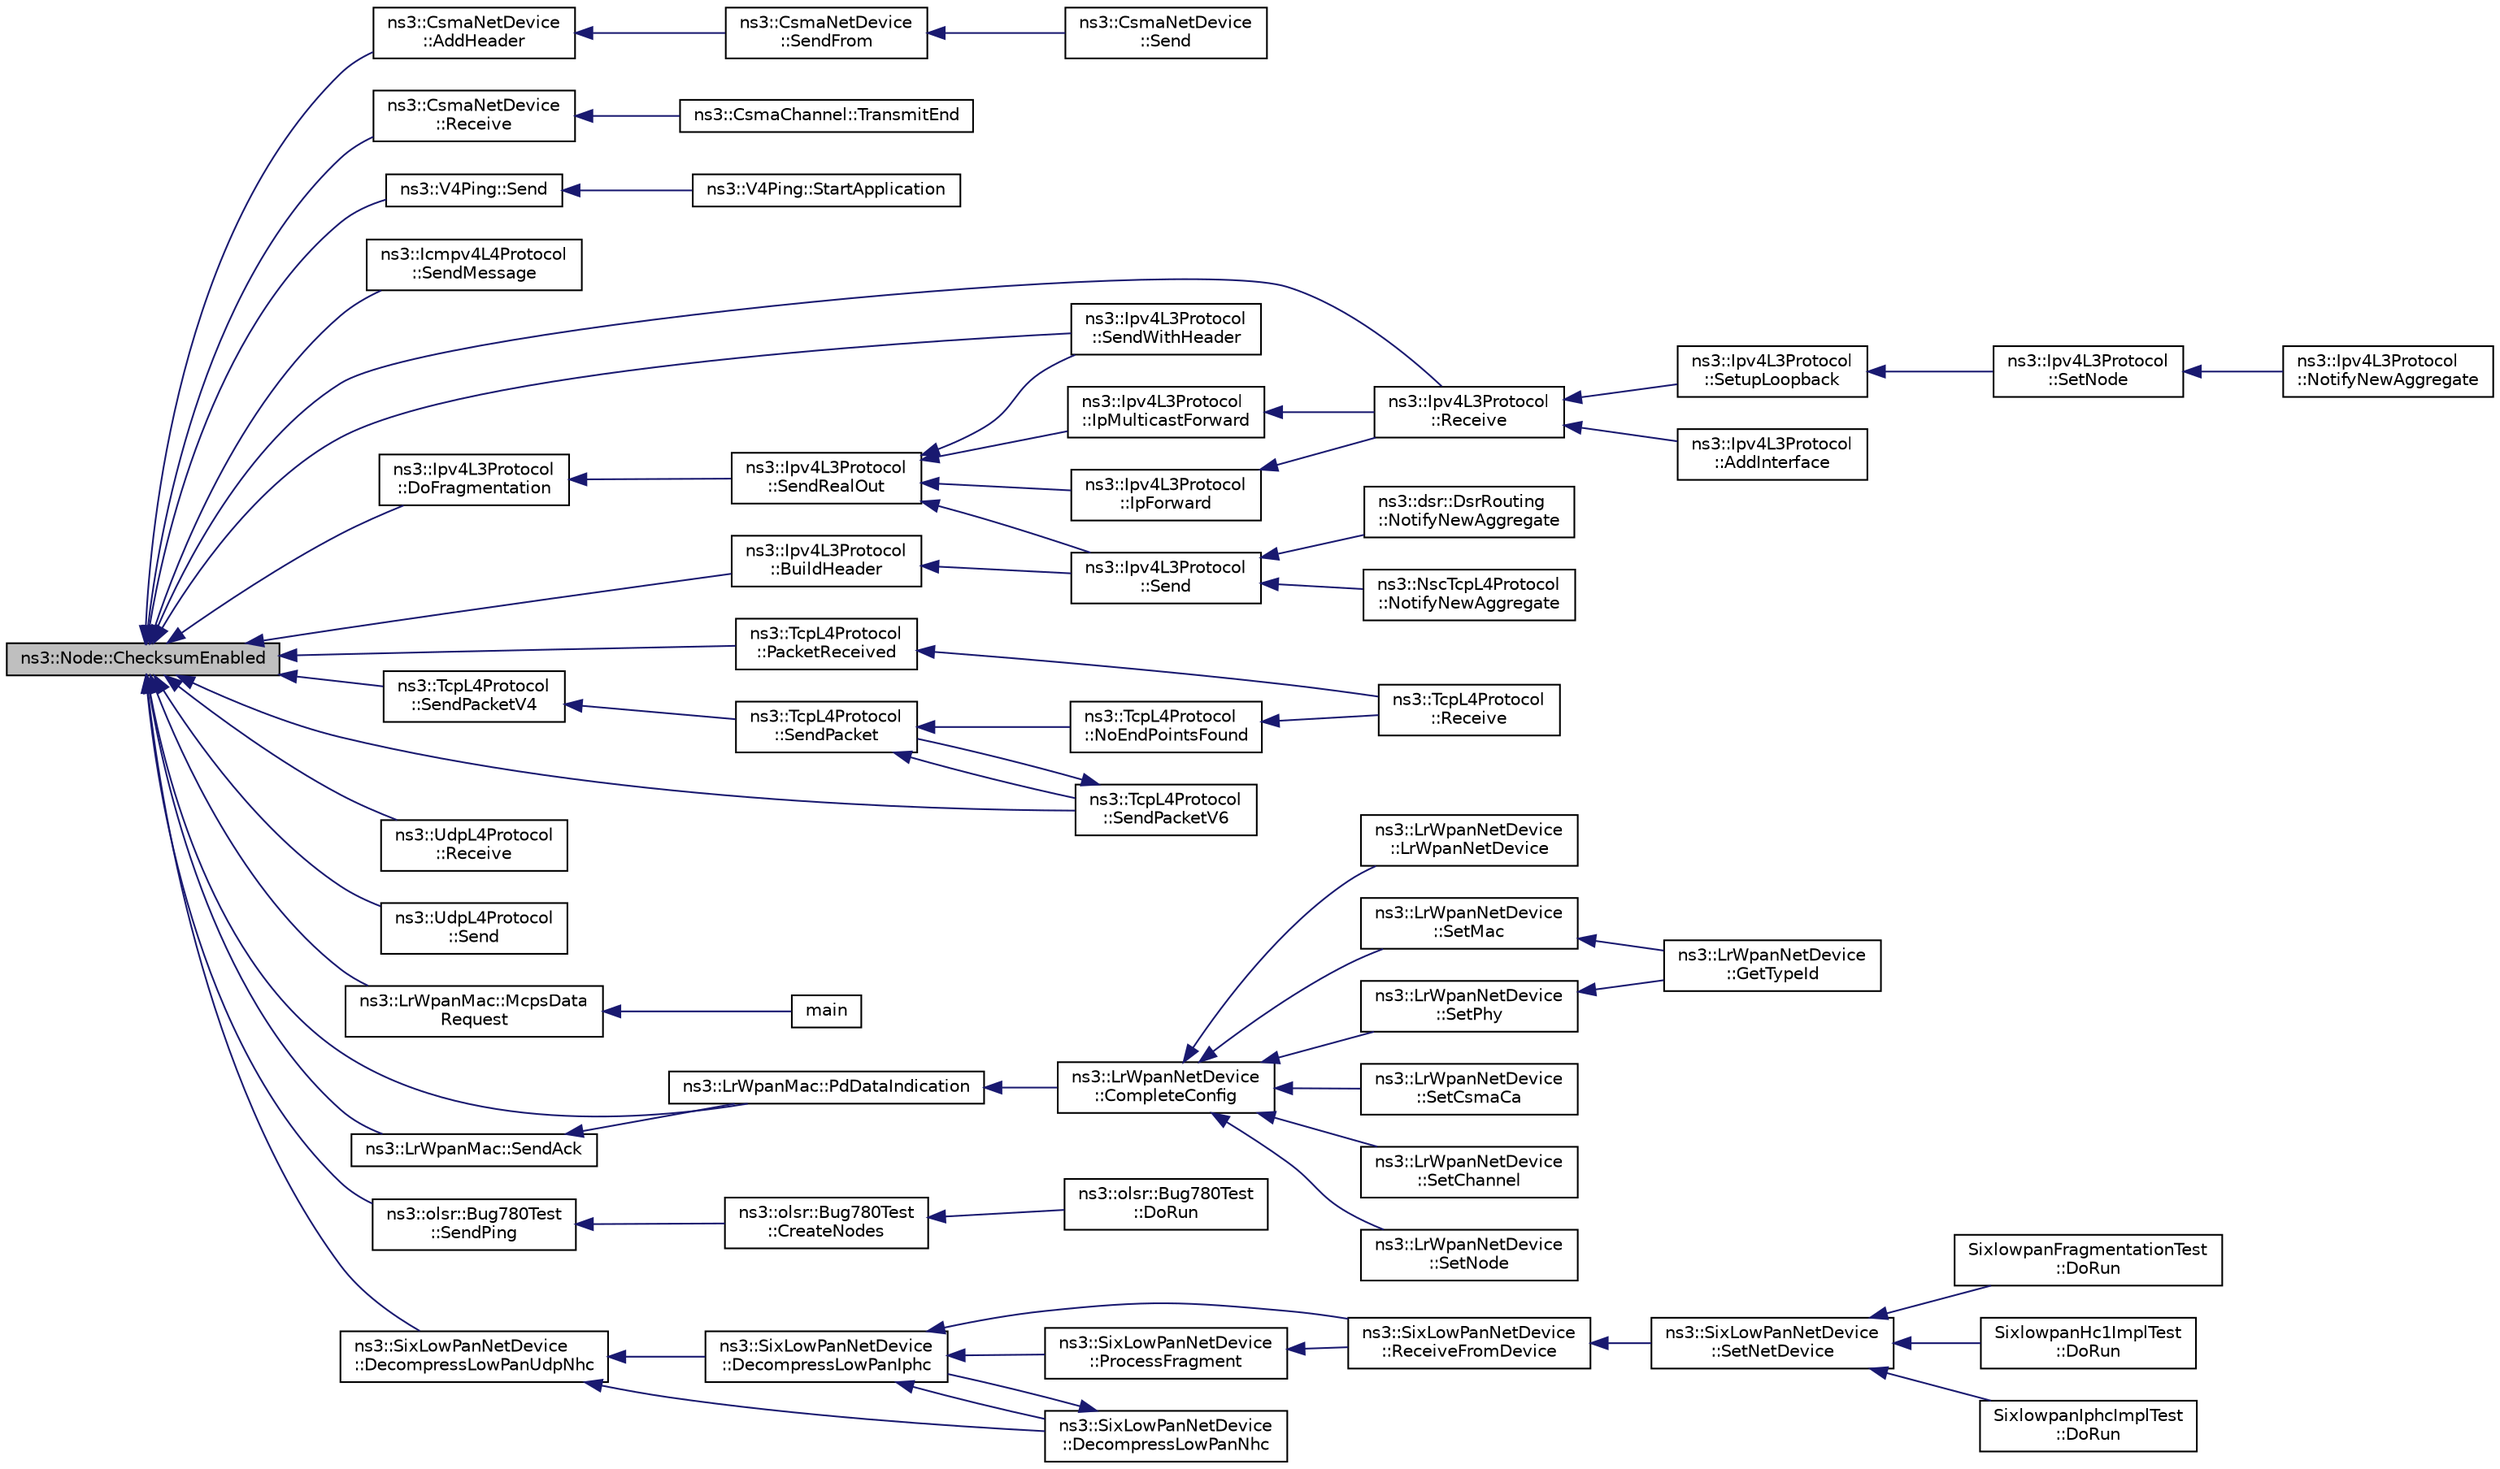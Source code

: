 digraph "ns3::Node::ChecksumEnabled"
{
  edge [fontname="Helvetica",fontsize="10",labelfontname="Helvetica",labelfontsize="10"];
  node [fontname="Helvetica",fontsize="10",shape=record];
  rankdir="LR";
  Node1 [label="ns3::Node::ChecksumEnabled",height=0.2,width=0.4,color="black", fillcolor="grey75", style="filled", fontcolor="black"];
  Node1 -> Node2 [dir="back",color="midnightblue",fontsize="10",style="solid"];
  Node2 [label="ns3::CsmaNetDevice\l::AddHeader",height=0.2,width=0.4,color="black", fillcolor="white", style="filled",URL="$d4/df2/classns3_1_1CsmaNetDevice.html#a736bf6ce5851ace677f8fc693a92855c"];
  Node2 -> Node3 [dir="back",color="midnightblue",fontsize="10",style="solid"];
  Node3 [label="ns3::CsmaNetDevice\l::SendFrom",height=0.2,width=0.4,color="black", fillcolor="white", style="filled",URL="$d4/df2/classns3_1_1CsmaNetDevice.html#ad7cb5da0e3fb59bd1670c8fa0af4b775"];
  Node3 -> Node4 [dir="back",color="midnightblue",fontsize="10",style="solid"];
  Node4 [label="ns3::CsmaNetDevice\l::Send",height=0.2,width=0.4,color="black", fillcolor="white", style="filled",URL="$d4/df2/classns3_1_1CsmaNetDevice.html#a6d3d0c60f8a2d60fbe006248bb6b119d"];
  Node1 -> Node5 [dir="back",color="midnightblue",fontsize="10",style="solid"];
  Node5 [label="ns3::CsmaNetDevice\l::Receive",height=0.2,width=0.4,color="black", fillcolor="white", style="filled",URL="$d4/df2/classns3_1_1CsmaNetDevice.html#a640e48cd26f676994e0d76b5f34a5367"];
  Node5 -> Node6 [dir="back",color="midnightblue",fontsize="10",style="solid"];
  Node6 [label="ns3::CsmaChannel::TransmitEnd",height=0.2,width=0.4,color="black", fillcolor="white", style="filled",URL="$de/d86/classns3_1_1CsmaChannel.html#a720272c5f63d9bdd32d7ca43925ee6d2",tooltip="Indicates that the net device has finished transmitting the packet over the channel. "];
  Node1 -> Node7 [dir="back",color="midnightblue",fontsize="10",style="solid"];
  Node7 [label="ns3::V4Ping::Send",height=0.2,width=0.4,color="black", fillcolor="white", style="filled",URL="$d3/da5/classns3_1_1V4Ping.html#a26d3a4285998df72a37dfa62b9097e4b",tooltip="Send one Ping (ICMP ECHO) to the destination. "];
  Node7 -> Node8 [dir="back",color="midnightblue",fontsize="10",style="solid"];
  Node8 [label="ns3::V4Ping::StartApplication",height=0.2,width=0.4,color="black", fillcolor="white", style="filled",URL="$d3/da5/classns3_1_1V4Ping.html#ac5176e135c81f0764bcd560c7fc71390",tooltip="Application specific startup code. "];
  Node1 -> Node9 [dir="back",color="midnightblue",fontsize="10",style="solid"];
  Node9 [label="ns3::Icmpv4L4Protocol\l::SendMessage",height=0.2,width=0.4,color="black", fillcolor="white", style="filled",URL="$df/d1c/classns3_1_1Icmpv4L4Protocol.html#aae3de2e93f23c3fe6a1fbdc2d03a700c",tooltip="Send a generic ICMP packet. "];
  Node1 -> Node10 [dir="back",color="midnightblue",fontsize="10",style="solid"];
  Node10 [label="ns3::Ipv4L3Protocol\l::Receive",height=0.2,width=0.4,color="black", fillcolor="white", style="filled",URL="$d2/dc9/classns3_1_1Ipv4L3Protocol.html#a2f27fb0a3f698ffb34a654323b063c94"];
  Node10 -> Node11 [dir="back",color="midnightblue",fontsize="10",style="solid"];
  Node11 [label="ns3::Ipv4L3Protocol\l::SetupLoopback",height=0.2,width=0.4,color="black", fillcolor="white", style="filled",URL="$d2/dc9/classns3_1_1Ipv4L3Protocol.html#aa37b950d26063e4e7ee659e599c83bde",tooltip="Setup loopback interface. "];
  Node11 -> Node12 [dir="back",color="midnightblue",fontsize="10",style="solid"];
  Node12 [label="ns3::Ipv4L3Protocol\l::SetNode",height=0.2,width=0.4,color="black", fillcolor="white", style="filled",URL="$d2/dc9/classns3_1_1Ipv4L3Protocol.html#a82ef37914ea8bab699575fea23586bc7",tooltip="Set node associated with this stack. "];
  Node12 -> Node13 [dir="back",color="midnightblue",fontsize="10",style="solid"];
  Node13 [label="ns3::Ipv4L3Protocol\l::NotifyNewAggregate",height=0.2,width=0.4,color="black", fillcolor="white", style="filled",URL="$d2/dc9/classns3_1_1Ipv4L3Protocol.html#a41c7e4fc5a8dba55e9708df7cef9b9c7"];
  Node10 -> Node14 [dir="back",color="midnightblue",fontsize="10",style="solid"];
  Node14 [label="ns3::Ipv4L3Protocol\l::AddInterface",height=0.2,width=0.4,color="black", fillcolor="white", style="filled",URL="$d2/dc9/classns3_1_1Ipv4L3Protocol.html#ac6855eb39254f74fa30e7f23a7b100db"];
  Node1 -> Node15 [dir="back",color="midnightblue",fontsize="10",style="solid"];
  Node15 [label="ns3::Ipv4L3Protocol\l::SendWithHeader",height=0.2,width=0.4,color="black", fillcolor="white", style="filled",URL="$d2/dc9/classns3_1_1Ipv4L3Protocol.html#a9305010252cee1e4e97766227ca58ba4"];
  Node1 -> Node16 [dir="back",color="midnightblue",fontsize="10",style="solid"];
  Node16 [label="ns3::Ipv4L3Protocol\l::BuildHeader",height=0.2,width=0.4,color="black", fillcolor="white", style="filled",URL="$d2/dc9/classns3_1_1Ipv4L3Protocol.html#a3737569960c655fe5441b21a5ef829d3",tooltip="Construct an IPv4 header. "];
  Node16 -> Node17 [dir="back",color="midnightblue",fontsize="10",style="solid"];
  Node17 [label="ns3::Ipv4L3Protocol\l::Send",height=0.2,width=0.4,color="black", fillcolor="white", style="filled",URL="$d2/dc9/classns3_1_1Ipv4L3Protocol.html#abe8cf785815f3fbb32b0e21d629be641"];
  Node17 -> Node18 [dir="back",color="midnightblue",fontsize="10",style="solid"];
  Node18 [label="ns3::dsr::DsrRouting\l::NotifyNewAggregate",height=0.2,width=0.4,color="black", fillcolor="white", style="filled",URL="$df/d32/classns3_1_1dsr_1_1DsrRouting.html#a7742bf3036dba9f9b24906b959be728e"];
  Node17 -> Node19 [dir="back",color="midnightblue",fontsize="10",style="solid"];
  Node19 [label="ns3::NscTcpL4Protocol\l::NotifyNewAggregate",height=0.2,width=0.4,color="black", fillcolor="white", style="filled",URL="$dd/dfe/classns3_1_1NscTcpL4Protocol.html#a423e33bc38d6f04ba6c54f7ce2647565"];
  Node1 -> Node20 [dir="back",color="midnightblue",fontsize="10",style="solid"];
  Node20 [label="ns3::Ipv4L3Protocol\l::DoFragmentation",height=0.2,width=0.4,color="black", fillcolor="white", style="filled",URL="$d2/dc9/classns3_1_1Ipv4L3Protocol.html#a5ea602dc1447746c0c3bd90e36ec3888",tooltip="Fragment a packet. "];
  Node20 -> Node21 [dir="back",color="midnightblue",fontsize="10",style="solid"];
  Node21 [label="ns3::Ipv4L3Protocol\l::SendRealOut",height=0.2,width=0.4,color="black", fillcolor="white", style="filled",URL="$d2/dc9/classns3_1_1Ipv4L3Protocol.html#ac1baf310b12bbc564d0766061ecca323",tooltip="Send packet with route. "];
  Node21 -> Node15 [dir="back",color="midnightblue",fontsize="10",style="solid"];
  Node21 -> Node17 [dir="back",color="midnightblue",fontsize="10",style="solid"];
  Node21 -> Node22 [dir="back",color="midnightblue",fontsize="10",style="solid"];
  Node22 [label="ns3::Ipv4L3Protocol\l::IpMulticastForward",height=0.2,width=0.4,color="black", fillcolor="white", style="filled",URL="$d2/dc9/classns3_1_1Ipv4L3Protocol.html#a85ad438d9b2c50d55d1b674b9fd1e8f7",tooltip="Forward a multicast packet. "];
  Node22 -> Node10 [dir="back",color="midnightblue",fontsize="10",style="solid"];
  Node21 -> Node23 [dir="back",color="midnightblue",fontsize="10",style="solid"];
  Node23 [label="ns3::Ipv4L3Protocol\l::IpForward",height=0.2,width=0.4,color="black", fillcolor="white", style="filled",URL="$d2/dc9/classns3_1_1Ipv4L3Protocol.html#ae00b4ef6c6907a602898800ee5dcbc57",tooltip="Forward a packet. "];
  Node23 -> Node10 [dir="back",color="midnightblue",fontsize="10",style="solid"];
  Node1 -> Node24 [dir="back",color="midnightblue",fontsize="10",style="solid"];
  Node24 [label="ns3::TcpL4Protocol\l::PacketReceived",height=0.2,width=0.4,color="black", fillcolor="white", style="filled",URL="$df/dc9/classns3_1_1TcpL4Protocol.html#a3ff49ecbf02516282f7b8158819f432b",tooltip="Get the tcp header of the incoming packet and checks its checksum if needed. "];
  Node24 -> Node25 [dir="back",color="midnightblue",fontsize="10",style="solid"];
  Node25 [label="ns3::TcpL4Protocol\l::Receive",height=0.2,width=0.4,color="black", fillcolor="white", style="filled",URL="$df/dc9/classns3_1_1TcpL4Protocol.html#a73a9498522829954684a7b4fabd6bf3e",tooltip="Called from lower-level layers to send the packet up in the stack. "];
  Node1 -> Node26 [dir="back",color="midnightblue",fontsize="10",style="solid"];
  Node26 [label="ns3::TcpL4Protocol\l::SendPacketV4",height=0.2,width=0.4,color="black", fillcolor="white", style="filled",URL="$df/dc9/classns3_1_1TcpL4Protocol.html#ae57806dce4847383a27e329656e77e14",tooltip="Send a packet via TCP (IPv4) "];
  Node26 -> Node27 [dir="back",color="midnightblue",fontsize="10",style="solid"];
  Node27 [label="ns3::TcpL4Protocol\l::SendPacket",height=0.2,width=0.4,color="black", fillcolor="white", style="filled",URL="$df/dc9/classns3_1_1TcpL4Protocol.html#a622217854cad6fdfd562f42a6731ba6c",tooltip="Send a packet via TCP (IP-agnostic) "];
  Node27 -> Node28 [dir="back",color="midnightblue",fontsize="10",style="solid"];
  Node28 [label="ns3::TcpL4Protocol\l::NoEndPointsFound",height=0.2,width=0.4,color="black", fillcolor="white", style="filled",URL="$df/dc9/classns3_1_1TcpL4Protocol.html#a16c65189190c60da860bc60681c01324",tooltip="Check if RST packet should be sent, and in case, send it. "];
  Node28 -> Node25 [dir="back",color="midnightblue",fontsize="10",style="solid"];
  Node27 -> Node29 [dir="back",color="midnightblue",fontsize="10",style="solid"];
  Node29 [label="ns3::TcpL4Protocol\l::SendPacketV6",height=0.2,width=0.4,color="black", fillcolor="white", style="filled",URL="$df/dc9/classns3_1_1TcpL4Protocol.html#a12831eb88c02c37b3cf42cdda814cd19",tooltip="Send a packet via TCP (IPv6) "];
  Node29 -> Node27 [dir="back",color="midnightblue",fontsize="10",style="solid"];
  Node1 -> Node29 [dir="back",color="midnightblue",fontsize="10",style="solid"];
  Node1 -> Node30 [dir="back",color="midnightblue",fontsize="10",style="solid"];
  Node30 [label="ns3::UdpL4Protocol\l::Receive",height=0.2,width=0.4,color="black", fillcolor="white", style="filled",URL="$d0/d31/classns3_1_1UdpL4Protocol.html#a61e0744cc561ec265c8a888552e27310",tooltip="Called from lower-level layers to send the packet up in the stack. "];
  Node1 -> Node31 [dir="back",color="midnightblue",fontsize="10",style="solid"];
  Node31 [label="ns3::UdpL4Protocol\l::Send",height=0.2,width=0.4,color="black", fillcolor="white", style="filled",URL="$d0/d31/classns3_1_1UdpL4Protocol.html#a1101c5599b8a48d8f1b2dc1952a5e9b4",tooltip="Send a packet via UDP (IPv4) "];
  Node1 -> Node32 [dir="back",color="midnightblue",fontsize="10",style="solid"];
  Node32 [label="ns3::LrWpanMac::McpsData\lRequest",height=0.2,width=0.4,color="black", fillcolor="white", style="filled",URL="$db/d57/classns3_1_1LrWpanMac.html#acb3f2c60655d459aeb85b20536d1f7ce"];
  Node32 -> Node33 [dir="back",color="midnightblue",fontsize="10",style="solid"];
  Node33 [label="main",height=0.2,width=0.4,color="black", fillcolor="white", style="filled",URL="$da/db1/lr-wpan-data_8cc.html#a0ddf1224851353fc92bfbff6f499fa97"];
  Node1 -> Node34 [dir="back",color="midnightblue",fontsize="10",style="solid"];
  Node34 [label="ns3::LrWpanMac::PdDataIndication",height=0.2,width=0.4,color="black", fillcolor="white", style="filled",URL="$db/d57/classns3_1_1LrWpanMac.html#a71139cc1bd26ab1c0a9c2e7791631389"];
  Node34 -> Node35 [dir="back",color="midnightblue",fontsize="10",style="solid"];
  Node35 [label="ns3::LrWpanNetDevice\l::CompleteConfig",height=0.2,width=0.4,color="black", fillcolor="white", style="filled",URL="$dd/d73/classns3_1_1LrWpanNetDevice.html#a2851594198a88409d0a25401e9c61997"];
  Node35 -> Node36 [dir="back",color="midnightblue",fontsize="10",style="solid"];
  Node36 [label="ns3::LrWpanNetDevice\l::LrWpanNetDevice",height=0.2,width=0.4,color="black", fillcolor="white", style="filled",URL="$dd/d73/classns3_1_1LrWpanNetDevice.html#a13831cf68e3c1a3e052509e3e2dd2266"];
  Node35 -> Node37 [dir="back",color="midnightblue",fontsize="10",style="solid"];
  Node37 [label="ns3::LrWpanNetDevice\l::SetMac",height=0.2,width=0.4,color="black", fillcolor="white", style="filled",URL="$dd/d73/classns3_1_1LrWpanNetDevice.html#aa36a97b6898c9b5b2dd4f6d956eda590"];
  Node37 -> Node38 [dir="back",color="midnightblue",fontsize="10",style="solid"];
  Node38 [label="ns3::LrWpanNetDevice\l::GetTypeId",height=0.2,width=0.4,color="black", fillcolor="white", style="filled",URL="$dd/d73/classns3_1_1LrWpanNetDevice.html#acef1e5cfc71b10c0de1f57657fff2d44"];
  Node35 -> Node39 [dir="back",color="midnightblue",fontsize="10",style="solid"];
  Node39 [label="ns3::LrWpanNetDevice\l::SetPhy",height=0.2,width=0.4,color="black", fillcolor="white", style="filled",URL="$dd/d73/classns3_1_1LrWpanNetDevice.html#a521c26ef227a41d835ee5ee6ed783480"];
  Node39 -> Node38 [dir="back",color="midnightblue",fontsize="10",style="solid"];
  Node35 -> Node40 [dir="back",color="midnightblue",fontsize="10",style="solid"];
  Node40 [label="ns3::LrWpanNetDevice\l::SetCsmaCa",height=0.2,width=0.4,color="black", fillcolor="white", style="filled",URL="$dd/d73/classns3_1_1LrWpanNetDevice.html#a36bff9613507b175c91c3493b923e41c"];
  Node35 -> Node41 [dir="back",color="midnightblue",fontsize="10",style="solid"];
  Node41 [label="ns3::LrWpanNetDevice\l::SetChannel",height=0.2,width=0.4,color="black", fillcolor="white", style="filled",URL="$dd/d73/classns3_1_1LrWpanNetDevice.html#a3a16a06be6078dcc9b54d705bf8bc98a"];
  Node35 -> Node42 [dir="back",color="midnightblue",fontsize="10",style="solid"];
  Node42 [label="ns3::LrWpanNetDevice\l::SetNode",height=0.2,width=0.4,color="black", fillcolor="white", style="filled",URL="$dd/d73/classns3_1_1LrWpanNetDevice.html#a1eaad99ee6281913a727ba92b2b1cc2d"];
  Node1 -> Node43 [dir="back",color="midnightblue",fontsize="10",style="solid"];
  Node43 [label="ns3::LrWpanMac::SendAck",height=0.2,width=0.4,color="black", fillcolor="white", style="filled",URL="$db/d57/classns3_1_1LrWpanMac.html#afdf2ca2fc6e15fbb1767720607a101f8"];
  Node43 -> Node34 [dir="back",color="midnightblue",fontsize="10",style="solid"];
  Node1 -> Node44 [dir="back",color="midnightblue",fontsize="10",style="solid"];
  Node44 [label="ns3::olsr::Bug780Test\l::SendPing",height=0.2,width=0.4,color="black", fillcolor="white", style="filled",URL="$d9/d95/classns3_1_1olsr_1_1Bug780Test.html#acdcf92bc12c53b5df1da229300d2f280",tooltip="Send one ping. "];
  Node44 -> Node45 [dir="back",color="midnightblue",fontsize="10",style="solid"];
  Node45 [label="ns3::olsr::Bug780Test\l::CreateNodes",height=0.2,width=0.4,color="black", fillcolor="white", style="filled",URL="$d9/d95/classns3_1_1olsr_1_1Bug780Test.html#a87a836a5491da4a21a0b51d2a647b422",tooltip="Create & configure test network. "];
  Node45 -> Node46 [dir="back",color="midnightblue",fontsize="10",style="solid"];
  Node46 [label="ns3::olsr::Bug780Test\l::DoRun",height=0.2,width=0.4,color="black", fillcolor="white", style="filled",URL="$d9/d95/classns3_1_1olsr_1_1Bug780Test.html#aea2f01c8e6af5f1363b67a23ccaaf030",tooltip="Go. "];
  Node1 -> Node47 [dir="back",color="midnightblue",fontsize="10",style="solid"];
  Node47 [label="ns3::SixLowPanNetDevice\l::DecompressLowPanUdpNhc",height=0.2,width=0.4,color="black", fillcolor="white", style="filled",URL="$d1/d2b/classns3_1_1SixLowPanNetDevice.html#a0b31fbe0bdc3a4dd59b9f7426aec8ed8",tooltip="Decompress the headers according to NHC compression. "];
  Node47 -> Node48 [dir="back",color="midnightblue",fontsize="10",style="solid"];
  Node48 [label="ns3::SixLowPanNetDevice\l::DecompressLowPanIphc",height=0.2,width=0.4,color="black", fillcolor="white", style="filled",URL="$d1/d2b/classns3_1_1SixLowPanNetDevice.html#ae861be68db1b554cc3e5ea5e263b12ed",tooltip="Decompress the headers according to IPHC compression. "];
  Node48 -> Node49 [dir="back",color="midnightblue",fontsize="10",style="solid"];
  Node49 [label="ns3::SixLowPanNetDevice\l::ReceiveFromDevice",height=0.2,width=0.4,color="black", fillcolor="white", style="filled",URL="$d1/d2b/classns3_1_1SixLowPanNetDevice.html#a35d31ab6c6270f1923ce5b0f77d582b6",tooltip="Receives all the packets from a NetDevice for further processing. "];
  Node49 -> Node50 [dir="back",color="midnightblue",fontsize="10",style="solid"];
  Node50 [label="ns3::SixLowPanNetDevice\l::SetNetDevice",height=0.2,width=0.4,color="black", fillcolor="white", style="filled",URL="$d1/d2b/classns3_1_1SixLowPanNetDevice.html#a81c74a5dc06e3fbad1a8b1c59d1f68fa",tooltip="Setup SixLowPan to be a proxy for the specified NetDevice. All the packets incoming and outgoing from..."];
  Node50 -> Node51 [dir="back",color="midnightblue",fontsize="10",style="solid"];
  Node51 [label="SixlowpanFragmentationTest\l::DoRun",height=0.2,width=0.4,color="black", fillcolor="white", style="filled",URL="$df/dc3/classSixlowpanFragmentationTest.html#ae85beebff8e7d4f8c1e108beb17df274",tooltip="Implementation to actually run this TestCase. "];
  Node50 -> Node52 [dir="back",color="midnightblue",fontsize="10",style="solid"];
  Node52 [label="SixlowpanHc1ImplTest\l::DoRun",height=0.2,width=0.4,color="black", fillcolor="white", style="filled",URL="$dc/d9d/classSixlowpanHc1ImplTest.html#aa79a7268da3494e740b28d19c4ec734c",tooltip="Implementation to actually run this TestCase. "];
  Node50 -> Node53 [dir="back",color="midnightblue",fontsize="10",style="solid"];
  Node53 [label="SixlowpanIphcImplTest\l::DoRun",height=0.2,width=0.4,color="black", fillcolor="white", style="filled",URL="$d7/dd2/classSixlowpanIphcImplTest.html#a9fb0641fca5f024ac67c07510f418c02",tooltip="Implementation to actually run this TestCase. "];
  Node48 -> Node54 [dir="back",color="midnightblue",fontsize="10",style="solid"];
  Node54 [label="ns3::SixLowPanNetDevice\l::DecompressLowPanNhc",height=0.2,width=0.4,color="black", fillcolor="white", style="filled",URL="$d1/d2b/classns3_1_1SixLowPanNetDevice.html#af69701425fa2e02ab4a7fdcd1db99cc8",tooltip="Decompress the headers according to NHC compression. "];
  Node54 -> Node48 [dir="back",color="midnightblue",fontsize="10",style="solid"];
  Node48 -> Node55 [dir="back",color="midnightblue",fontsize="10",style="solid"];
  Node55 [label="ns3::SixLowPanNetDevice\l::ProcessFragment",height=0.2,width=0.4,color="black", fillcolor="white", style="filled",URL="$d1/d2b/classns3_1_1SixLowPanNetDevice.html#a8ae23f88e38059a0096bf87e58007240",tooltip="Process a packet fragment. "];
  Node55 -> Node49 [dir="back",color="midnightblue",fontsize="10",style="solid"];
  Node47 -> Node54 [dir="back",color="midnightblue",fontsize="10",style="solid"];
}
